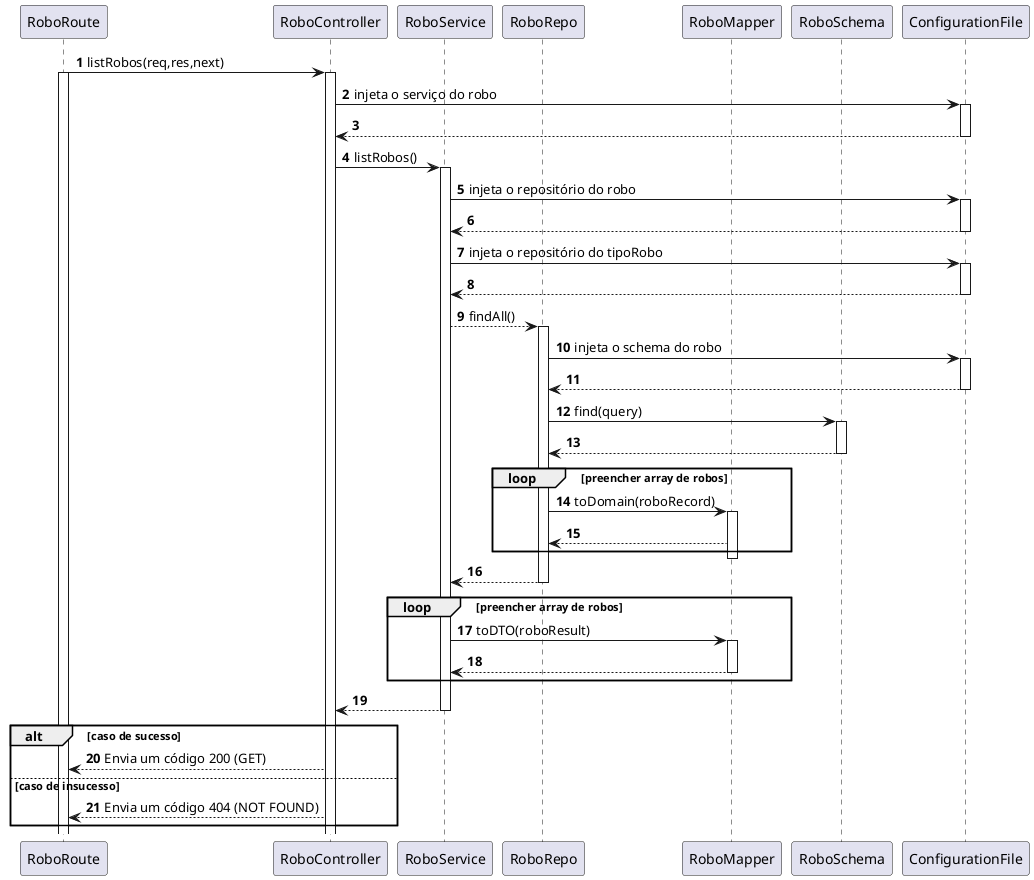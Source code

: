 @startuml sd
autonumber

participant RoboRoute as route

participant RoboController as ctrl

participant RoboService as svc

participant RoboRepo as repo

participant RoboMapper as mapper


participant RoboSchema as schema

participant ConfigurationFile as conf


route -> ctrl++ : listRobos(req,res,next)
route++
ctrl -> conf : injeta o serviço do robo
conf++
conf --> ctrl
conf--
ctrl -> svc : listRobos()
svc++

svc -> conf : injeta o repositório do robo
conf++
conf --> svc
conf--
svc -> conf : injeta o repositório do tipoRobo
conf++
conf --> svc
conf--



svc --> repo : findAll()
repo++


repo -> conf : injeta o schema do robo
conf++
conf --> repo
conf--
repo -> schema : find(query)
schema++
schema --> repo
schema--
loop preencher array de robos
repo -> mapper : toDomain(roboRecord)
mapper++
mapper --> repo
end
mapper--
repo --> svc
repo--

loop preencher array de robos
svc -> mapper : toDTO(roboResult)
mapper++
mapper --> svc
mapper--
end

svc --> ctrl
svc--



alt caso de sucesso
    ctrl --> route : Envia um código 200 (GET)
else caso de insucesso
    ctrl --> route : Envia um código 404 (NOT FOUND)
end

